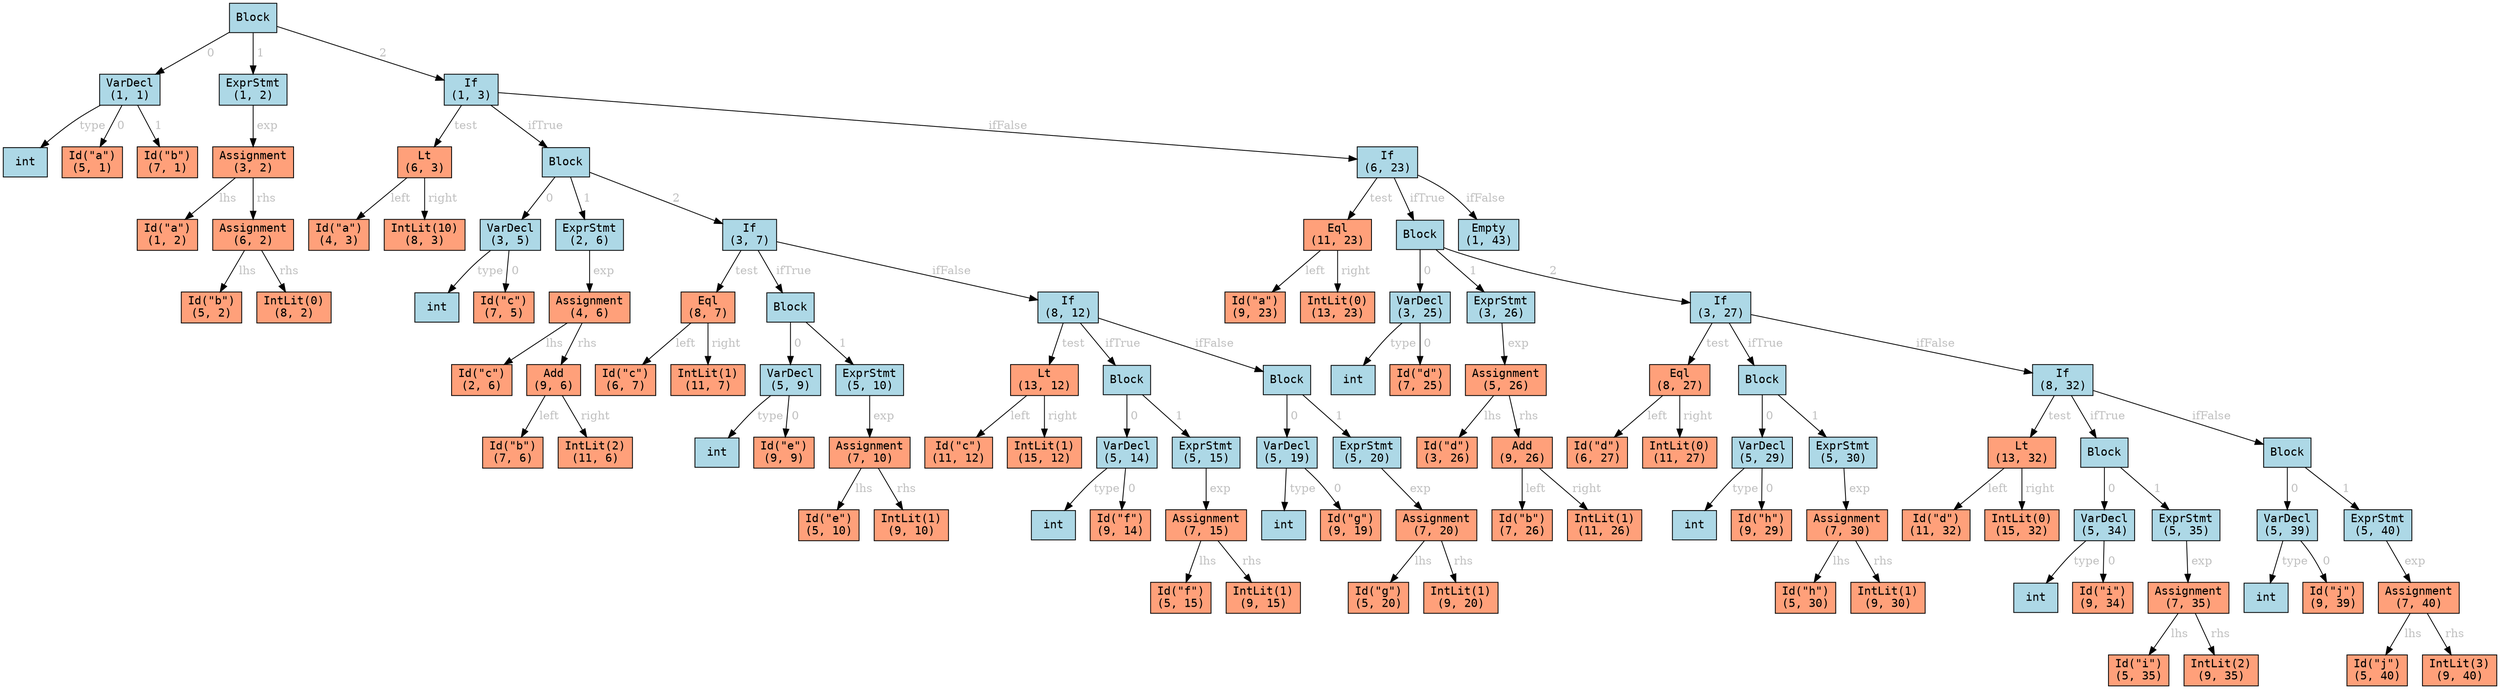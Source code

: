 digraph AST {
node [shape=box style=filled fontname=Courier];
0[label="Block" fillcolor="lightblue"];0 -> 1[label=" 0", fontcolor="gray"];
1[label="VarDecl\n(1, 1)" fillcolor="lightblue"];1 -> 2[label=" type", fontcolor="gray"];
2[label="int" fillcolor="lightblue"];1 -> 3[label=" 0", fontcolor="gray"];
3[label="Id(\"a\")\n(5, 1)" fillcolor="lightsalmon"];1 -> 4[label=" 1", fontcolor="gray"];
4[label="Id(\"b\")\n(7, 1)" fillcolor="lightsalmon"];0 -> 5[label=" 1", fontcolor="gray"];
5[label="ExprStmt\n(1, 2)" fillcolor="lightblue"];5 -> 6[label=" exp", fontcolor="gray"];
6[label="Assignment\n(3, 2)" fillcolor="lightsalmon"];6 -> 7[label=" lhs", fontcolor="gray"];
7[label="Id(\"a\")\n(1, 2)" fillcolor="lightsalmon"];6 -> 8[label=" rhs", fontcolor="gray"];
8[label="Assignment\n(6, 2)" fillcolor="lightsalmon"];8 -> 9[label=" lhs", fontcolor="gray"];
9[label="Id(\"b\")\n(5, 2)" fillcolor="lightsalmon"];8 -> 10[label=" rhs", fontcolor="gray"];
10[label="IntLit(0)\n(8, 2)" fillcolor="lightsalmon"];0 -> 11[label=" 2", fontcolor="gray"];
11[label="If\n(1, 3)" fillcolor="lightblue"];11 -> 12[label=" test", fontcolor="gray"];
12[label="Lt\n(6, 3)" fillcolor="lightsalmon"];12 -> 13[label=" left", fontcolor="gray"];
13[label="Id(\"a\")\n(4, 3)" fillcolor="lightsalmon"];12 -> 14[label=" right", fontcolor="gray"];
14[label="IntLit(10)\n(8, 3)" fillcolor="lightsalmon"];11 -> 15[label=" ifTrue", fontcolor="gray"];
15[label="Block" fillcolor="lightblue"];15 -> 16[label=" 0", fontcolor="gray"];
16[label="VarDecl\n(3, 5)" fillcolor="lightblue"];16 -> 17[label=" type", fontcolor="gray"];
17[label="int" fillcolor="lightblue"];16 -> 18[label=" 0", fontcolor="gray"];
18[label="Id(\"c\")\n(7, 5)" fillcolor="lightsalmon"];15 -> 19[label=" 1", fontcolor="gray"];
19[label="ExprStmt\n(2, 6)" fillcolor="lightblue"];19 -> 20[label=" exp", fontcolor="gray"];
20[label="Assignment\n(4, 6)" fillcolor="lightsalmon"];20 -> 21[label=" lhs", fontcolor="gray"];
21[label="Id(\"c\")\n(2, 6)" fillcolor="lightsalmon"];20 -> 22[label=" rhs", fontcolor="gray"];
22[label="Add\n(9, 6)" fillcolor="lightsalmon"];22 -> 23[label=" left", fontcolor="gray"];
23[label="Id(\"b\")\n(7, 6)" fillcolor="lightsalmon"];22 -> 24[label=" right", fontcolor="gray"];
24[label="IntLit(2)\n(11, 6)" fillcolor="lightsalmon"];15 -> 25[label=" 2", fontcolor="gray"];
25[label="If\n(3, 7)" fillcolor="lightblue"];25 -> 26[label=" test", fontcolor="gray"];
26[label="Eql\n(8, 7)" fillcolor="lightsalmon"];26 -> 27[label=" left", fontcolor="gray"];
27[label="Id(\"c\")\n(6, 7)" fillcolor="lightsalmon"];26 -> 28[label=" right", fontcolor="gray"];
28[label="IntLit(1)\n(11, 7)" fillcolor="lightsalmon"];25 -> 29[label=" ifTrue", fontcolor="gray"];
29[label="Block" fillcolor="lightblue"];29 -> 30[label=" 0", fontcolor="gray"];
30[label="VarDecl\n(5, 9)" fillcolor="lightblue"];30 -> 31[label=" type", fontcolor="gray"];
31[label="int" fillcolor="lightblue"];30 -> 32[label=" 0", fontcolor="gray"];
32[label="Id(\"e\")\n(9, 9)" fillcolor="lightsalmon"];29 -> 33[label=" 1", fontcolor="gray"];
33[label="ExprStmt\n(5, 10)" fillcolor="lightblue"];33 -> 34[label=" exp", fontcolor="gray"];
34[label="Assignment\n(7, 10)" fillcolor="lightsalmon"];34 -> 35[label=" lhs", fontcolor="gray"];
35[label="Id(\"e\")\n(5, 10)" fillcolor="lightsalmon"];34 -> 36[label=" rhs", fontcolor="gray"];
36[label="IntLit(1)\n(9, 10)" fillcolor="lightsalmon"];25 -> 37[label=" ifFalse", fontcolor="gray"];
37[label="If\n(8, 12)" fillcolor="lightblue"];37 -> 38[label=" test", fontcolor="gray"];
38[label="Lt\n(13, 12)" fillcolor="lightsalmon"];38 -> 39[label=" left", fontcolor="gray"];
39[label="Id(\"c\")\n(11, 12)" fillcolor="lightsalmon"];38 -> 40[label=" right", fontcolor="gray"];
40[label="IntLit(1)\n(15, 12)" fillcolor="lightsalmon"];37 -> 41[label=" ifTrue", fontcolor="gray"];
41[label="Block" fillcolor="lightblue"];41 -> 42[label=" 0", fontcolor="gray"];
42[label="VarDecl\n(5, 14)" fillcolor="lightblue"];42 -> 43[label=" type", fontcolor="gray"];
43[label="int" fillcolor="lightblue"];42 -> 44[label=" 0", fontcolor="gray"];
44[label="Id(\"f\")\n(9, 14)" fillcolor="lightsalmon"];41 -> 45[label=" 1", fontcolor="gray"];
45[label="ExprStmt\n(5, 15)" fillcolor="lightblue"];45 -> 46[label=" exp", fontcolor="gray"];
46[label="Assignment\n(7, 15)" fillcolor="lightsalmon"];46 -> 47[label=" lhs", fontcolor="gray"];
47[label="Id(\"f\")\n(5, 15)" fillcolor="lightsalmon"];46 -> 48[label=" rhs", fontcolor="gray"];
48[label="IntLit(1)\n(9, 15)" fillcolor="lightsalmon"];37 -> 49[label=" ifFalse", fontcolor="gray"];
49[label="Block" fillcolor="lightblue"];49 -> 50[label=" 0", fontcolor="gray"];
50[label="VarDecl\n(5, 19)" fillcolor="lightblue"];50 -> 51[label=" type", fontcolor="gray"];
51[label="int" fillcolor="lightblue"];50 -> 52[label=" 0", fontcolor="gray"];
52[label="Id(\"g\")\n(9, 19)" fillcolor="lightsalmon"];49 -> 53[label=" 1", fontcolor="gray"];
53[label="ExprStmt\n(5, 20)" fillcolor="lightblue"];53 -> 54[label=" exp", fontcolor="gray"];
54[label="Assignment\n(7, 20)" fillcolor="lightsalmon"];54 -> 55[label=" lhs", fontcolor="gray"];
55[label="Id(\"g\")\n(5, 20)" fillcolor="lightsalmon"];54 -> 56[label=" rhs", fontcolor="gray"];
56[label="IntLit(1)\n(9, 20)" fillcolor="lightsalmon"];11 -> 57[label=" ifFalse", fontcolor="gray"];
57[label="If\n(6, 23)" fillcolor="lightblue"];57 -> 58[label=" test", fontcolor="gray"];
58[label="Eql\n(11, 23)" fillcolor="lightsalmon"];58 -> 59[label=" left", fontcolor="gray"];
59[label="Id(\"a\")\n(9, 23)" fillcolor="lightsalmon"];58 -> 60[label=" right", fontcolor="gray"];
60[label="IntLit(0)\n(13, 23)" fillcolor="lightsalmon"];57 -> 61[label=" ifTrue", fontcolor="gray"];
61[label="Block" fillcolor="lightblue"];61 -> 62[label=" 0", fontcolor="gray"];
62[label="VarDecl\n(3, 25)" fillcolor="lightblue"];62 -> 63[label=" type", fontcolor="gray"];
63[label="int" fillcolor="lightblue"];62 -> 64[label=" 0", fontcolor="gray"];
64[label="Id(\"d\")\n(7, 25)" fillcolor="lightsalmon"];61 -> 65[label=" 1", fontcolor="gray"];
65[label="ExprStmt\n(3, 26)" fillcolor="lightblue"];65 -> 66[label=" exp", fontcolor="gray"];
66[label="Assignment\n(5, 26)" fillcolor="lightsalmon"];66 -> 67[label=" lhs", fontcolor="gray"];
67[label="Id(\"d\")\n(3, 26)" fillcolor="lightsalmon"];66 -> 68[label=" rhs", fontcolor="gray"];
68[label="Add\n(9, 26)" fillcolor="lightsalmon"];68 -> 69[label=" left", fontcolor="gray"];
69[label="Id(\"b\")\n(7, 26)" fillcolor="lightsalmon"];68 -> 70[label=" right", fontcolor="gray"];
70[label="IntLit(1)\n(11, 26)" fillcolor="lightsalmon"];61 -> 71[label=" 2", fontcolor="gray"];
71[label="If\n(3, 27)" fillcolor="lightblue"];71 -> 72[label=" test", fontcolor="gray"];
72[label="Eql\n(8, 27)" fillcolor="lightsalmon"];72 -> 73[label=" left", fontcolor="gray"];
73[label="Id(\"d\")\n(6, 27)" fillcolor="lightsalmon"];72 -> 74[label=" right", fontcolor="gray"];
74[label="IntLit(0)\n(11, 27)" fillcolor="lightsalmon"];71 -> 75[label=" ifTrue", fontcolor="gray"];
75[label="Block" fillcolor="lightblue"];75 -> 76[label=" 0", fontcolor="gray"];
76[label="VarDecl\n(5, 29)" fillcolor="lightblue"];76 -> 77[label=" type", fontcolor="gray"];
77[label="int" fillcolor="lightblue"];76 -> 78[label=" 0", fontcolor="gray"];
78[label="Id(\"h\")\n(9, 29)" fillcolor="lightsalmon"];75 -> 79[label=" 1", fontcolor="gray"];
79[label="ExprStmt\n(5, 30)" fillcolor="lightblue"];79 -> 80[label=" exp", fontcolor="gray"];
80[label="Assignment\n(7, 30)" fillcolor="lightsalmon"];80 -> 81[label=" lhs", fontcolor="gray"];
81[label="Id(\"h\")\n(5, 30)" fillcolor="lightsalmon"];80 -> 82[label=" rhs", fontcolor="gray"];
82[label="IntLit(1)\n(9, 30)" fillcolor="lightsalmon"];71 -> 83[label=" ifFalse", fontcolor="gray"];
83[label="If\n(8, 32)" fillcolor="lightblue"];83 -> 84[label=" test", fontcolor="gray"];
84[label="Lt\n(13, 32)" fillcolor="lightsalmon"];84 -> 85[label=" left", fontcolor="gray"];
85[label="Id(\"d\")\n(11, 32)" fillcolor="lightsalmon"];84 -> 86[label=" right", fontcolor="gray"];
86[label="IntLit(0)\n(15, 32)" fillcolor="lightsalmon"];83 -> 87[label=" ifTrue", fontcolor="gray"];
87[label="Block" fillcolor="lightblue"];87 -> 88[label=" 0", fontcolor="gray"];
88[label="VarDecl\n(5, 34)" fillcolor="lightblue"];88 -> 89[label=" type", fontcolor="gray"];
89[label="int" fillcolor="lightblue"];88 -> 90[label=" 0", fontcolor="gray"];
90[label="Id(\"i\")\n(9, 34)" fillcolor="lightsalmon"];87 -> 91[label=" 1", fontcolor="gray"];
91[label="ExprStmt\n(5, 35)" fillcolor="lightblue"];91 -> 92[label=" exp", fontcolor="gray"];
92[label="Assignment\n(7, 35)" fillcolor="lightsalmon"];92 -> 93[label=" lhs", fontcolor="gray"];
93[label="Id(\"i\")\n(5, 35)" fillcolor="lightsalmon"];92 -> 94[label=" rhs", fontcolor="gray"];
94[label="IntLit(2)\n(9, 35)" fillcolor="lightsalmon"];83 -> 95[label=" ifFalse", fontcolor="gray"];
95[label="Block" fillcolor="lightblue"];95 -> 96[label=" 0", fontcolor="gray"];
96[label="VarDecl\n(5, 39)" fillcolor="lightblue"];96 -> 97[label=" type", fontcolor="gray"];
97[label="int" fillcolor="lightblue"];96 -> 98[label=" 0", fontcolor="gray"];
98[label="Id(\"j\")\n(9, 39)" fillcolor="lightsalmon"];95 -> 99[label=" 1", fontcolor="gray"];
99[label="ExprStmt\n(5, 40)" fillcolor="lightblue"];99 -> 100[label=" exp", fontcolor="gray"];
100[label="Assignment\n(7, 40)" fillcolor="lightsalmon"];100 -> 101[label=" lhs", fontcolor="gray"];
101[label="Id(\"j\")\n(5, 40)" fillcolor="lightsalmon"];100 -> 102[label=" rhs", fontcolor="gray"];
102[label="IntLit(3)\n(9, 40)" fillcolor="lightsalmon"];57 -> 103[label=" ifFalse", fontcolor="gray"];
103[label="Empty\n(1, 43)" fillcolor="lightblue"];}
